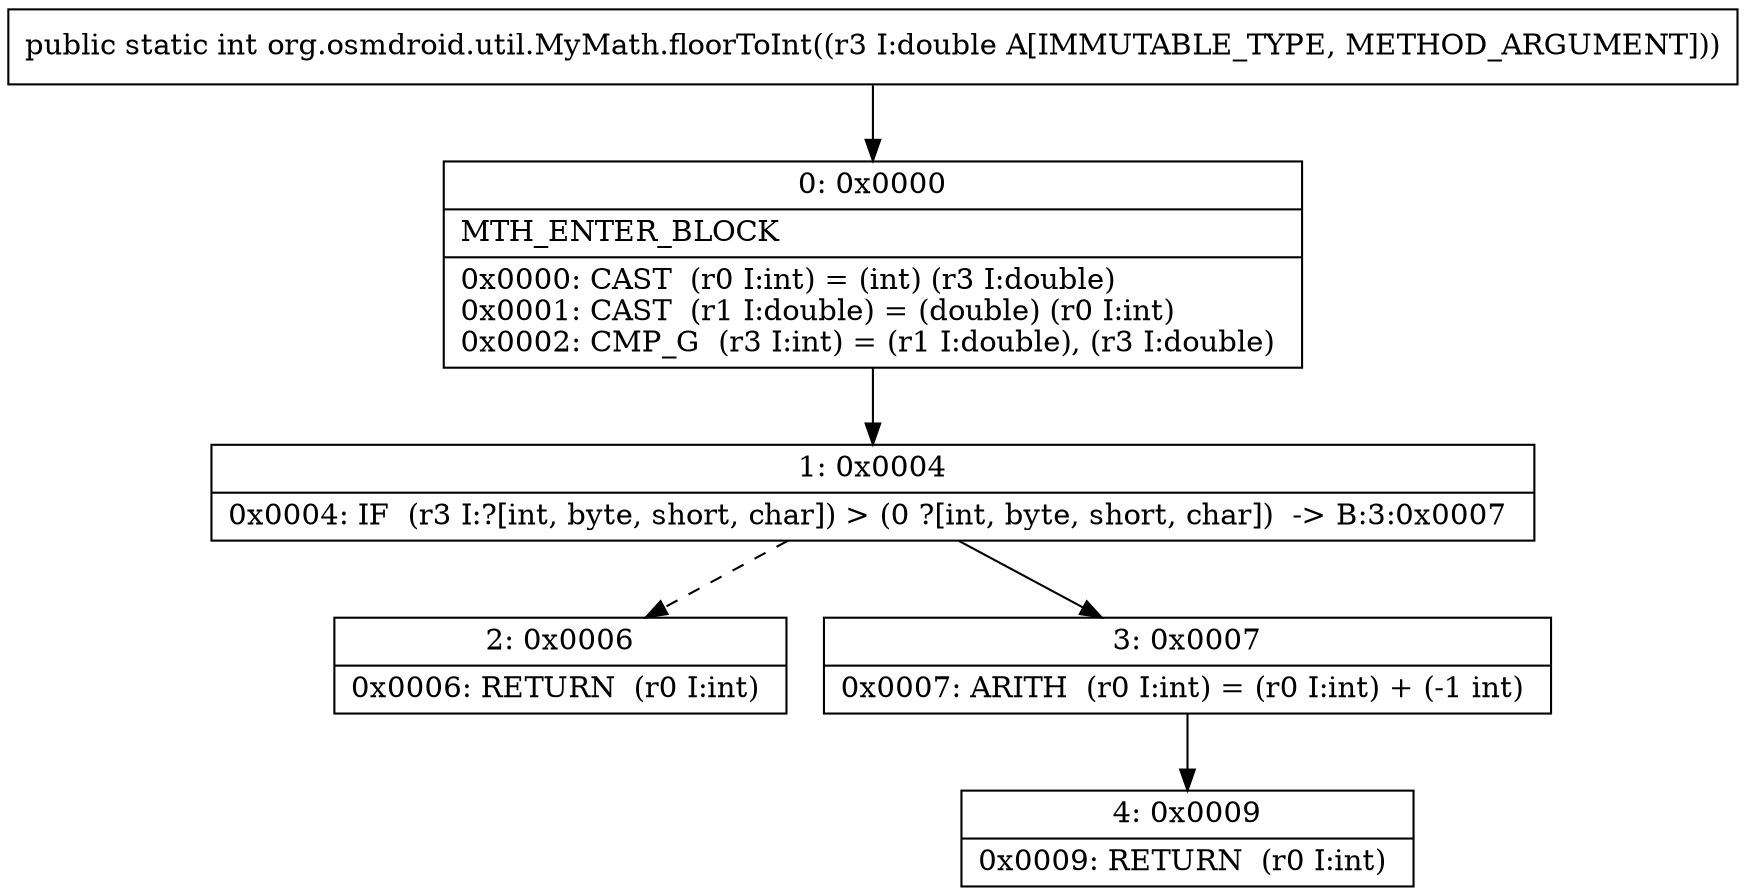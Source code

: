 digraph "CFG fororg.osmdroid.util.MyMath.floorToInt(D)I" {
Node_0 [shape=record,label="{0\:\ 0x0000|MTH_ENTER_BLOCK\l|0x0000: CAST  (r0 I:int) = (int) (r3 I:double) \l0x0001: CAST  (r1 I:double) = (double) (r0 I:int) \l0x0002: CMP_G  (r3 I:int) = (r1 I:double), (r3 I:double) \l}"];
Node_1 [shape=record,label="{1\:\ 0x0004|0x0004: IF  (r3 I:?[int, byte, short, char]) \> (0 ?[int, byte, short, char])  \-\> B:3:0x0007 \l}"];
Node_2 [shape=record,label="{2\:\ 0x0006|0x0006: RETURN  (r0 I:int) \l}"];
Node_3 [shape=record,label="{3\:\ 0x0007|0x0007: ARITH  (r0 I:int) = (r0 I:int) + (\-1 int) \l}"];
Node_4 [shape=record,label="{4\:\ 0x0009|0x0009: RETURN  (r0 I:int) \l}"];
MethodNode[shape=record,label="{public static int org.osmdroid.util.MyMath.floorToInt((r3 I:double A[IMMUTABLE_TYPE, METHOD_ARGUMENT])) }"];
MethodNode -> Node_0;
Node_0 -> Node_1;
Node_1 -> Node_2[style=dashed];
Node_1 -> Node_3;
Node_3 -> Node_4;
}

